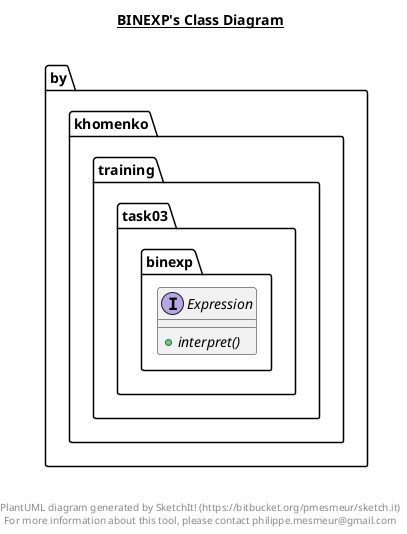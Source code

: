 @startuml

title __BINEXP's Class Diagram__\n

  package by.khomenko.training.task03 {
    package by.khomenko.training.task03.binexp {
      interface Expression {
          {abstract} + interpret()
      }
    }
  }
  



right footer


PlantUML diagram generated by SketchIt! (https://bitbucket.org/pmesmeur/sketch.it)
For more information about this tool, please contact philippe.mesmeur@gmail.com
endfooter

@enduml
